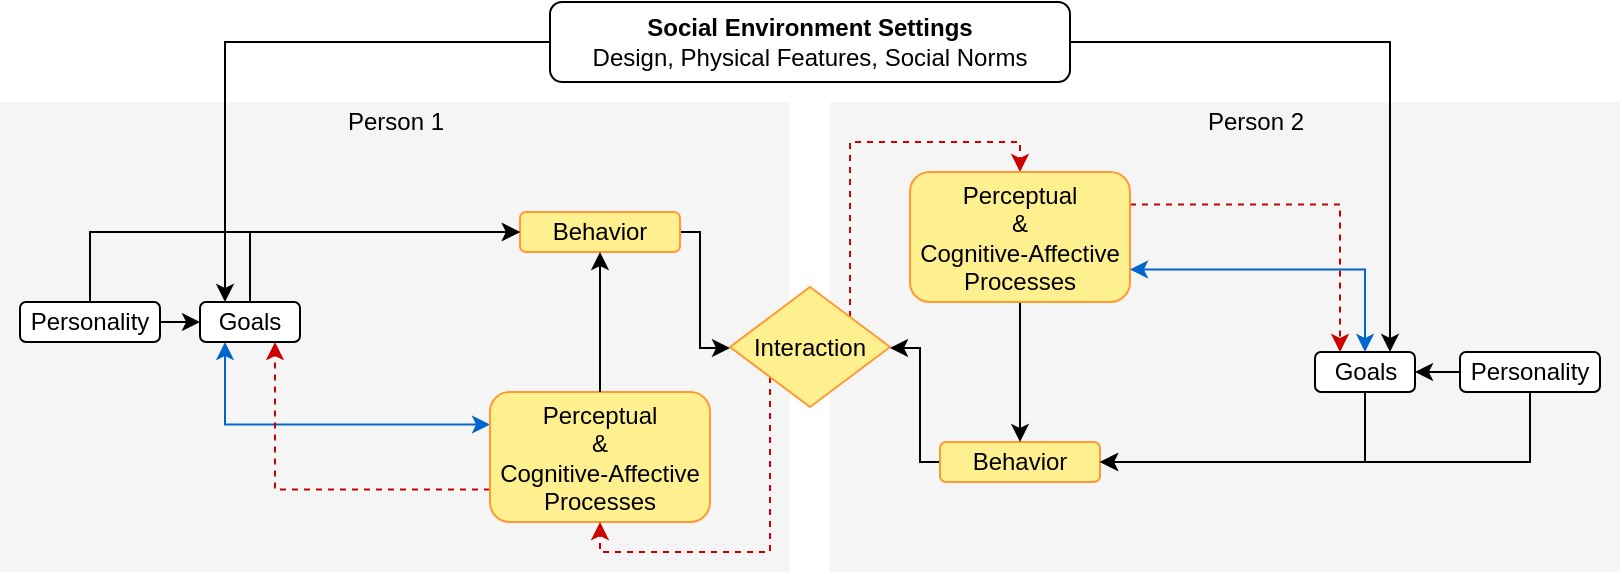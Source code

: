<mxfile version="19.0.3" type="device"><diagram id="a6X-rl45QJ9R6NUDrRio" name="Page-1"><mxGraphModel dx="619" dy="543" grid="1" gridSize="10" guides="1" tooltips="1" connect="1" arrows="1" fold="1" page="1" pageScale="1" pageWidth="850" pageHeight="1100" math="0" shadow="0"><root><mxCell id="0"/><mxCell id="1" parent="0"/><mxCell id="mNdam0frbOgI67uJJMQK-4" value="" style="rounded=0;whiteSpace=wrap;html=1;strokeColor=none;fillColor=#f5f5f5;fontColor=#333333;" parent="1" vertex="1"><mxGeometry x="20" y="90" width="395" height="235" as="geometry"/></mxCell><mxCell id="tw7C9wvikLUtYmvm0rGl-19" value="" style="rounded=0;whiteSpace=wrap;html=1;strokeColor=none;fillColor=#f5f5f5;fontColor=#333333;" parent="1" vertex="1"><mxGeometry x="435" y="90" width="395" height="235" as="geometry"/></mxCell><mxCell id="AbjdMcdDreDqwtzlC0ih-4" style="edgeStyle=orthogonalEdgeStyle;rounded=0;orthogonalLoop=1;jettySize=auto;html=1;exitX=1;exitY=0.5;exitDx=0;exitDy=0;entryX=0;entryY=0.5;entryDx=0;entryDy=0;" parent="1" source="wFxRC3nt2QhF_9jTRvUx-2" target="wFxRC3nt2QhF_9jTRvUx-4" edge="1"><mxGeometry relative="1" as="geometry"><Array as="points"><mxPoint x="370" y="155"/><mxPoint x="370" y="213"/><mxPoint x="385" y="213"/></Array></mxGeometry></mxCell><mxCell id="wFxRC3nt2QhF_9jTRvUx-2" value="Behavior" style="rounded=1;whiteSpace=wrap;html=1;strokeColor=#FF9933;fillColor=#FFF08F;" parent="1" vertex="1"><mxGeometry x="280" y="145" width="80" height="20" as="geometry"/></mxCell><mxCell id="wFxRC3nt2QhF_9jTRvUx-26" style="edgeStyle=orthogonalEdgeStyle;rounded=0;orthogonalLoop=1;jettySize=auto;html=1;exitX=0;exitY=0.25;exitDx=0;exitDy=0;entryX=0.25;entryY=1;entryDx=0;entryDy=0;startArrow=classic;startFill=1;strokeColor=#0066CC;" parent="1" source="wFxRC3nt2QhF_9jTRvUx-3" target="wFxRC3nt2QhF_9jTRvUx-17" edge="1"><mxGeometry relative="1" as="geometry"/></mxCell><mxCell id="wFxRC3nt2QhF_9jTRvUx-37" style="edgeStyle=orthogonalEdgeStyle;rounded=0;orthogonalLoop=1;jettySize=auto;html=1;exitX=0;exitY=0.75;exitDx=0;exitDy=0;entryX=0.75;entryY=1;entryDx=0;entryDy=0;dashed=1;startArrow=none;startFill=0;strokeColor=#CC0000;" parent="1" source="wFxRC3nt2QhF_9jTRvUx-3" target="wFxRC3nt2QhF_9jTRvUx-17" edge="1"><mxGeometry relative="1" as="geometry"/></mxCell><mxCell id="wFxRC3nt2QhF_9jTRvUx-3" value="&lt;div&gt;Perceptual &lt;br&gt;&lt;/div&gt;&lt;div&gt;&amp;amp;&lt;/div&gt;&lt;div&gt;Cognitive-Affective Processes&lt;br&gt;&lt;/div&gt;" style="rounded=1;whiteSpace=wrap;html=1;strokeColor=#FF9933;fillColor=#FFF08F;" parent="1" vertex="1"><mxGeometry x="265" y="235" width="110" height="65" as="geometry"/></mxCell><mxCell id="wFxRC3nt2QhF_9jTRvUx-35" style="edgeStyle=orthogonalEdgeStyle;rounded=0;orthogonalLoop=1;jettySize=auto;html=1;exitX=0;exitY=1;exitDx=0;exitDy=0;entryX=0.5;entryY=1;entryDx=0;entryDy=0;dashed=1;startArrow=none;startFill=0;strokeColor=#CC0000;" parent="1" source="wFxRC3nt2QhF_9jTRvUx-4" target="wFxRC3nt2QhF_9jTRvUx-3" edge="1"><mxGeometry relative="1" as="geometry"><Array as="points"><mxPoint x="405" y="315"/><mxPoint x="320" y="315"/></Array><mxPoint x="405" y="230" as="sourcePoint"/></mxGeometry></mxCell><mxCell id="wFxRC3nt2QhF_9jTRvUx-117" style="edgeStyle=orthogonalEdgeStyle;rounded=0;orthogonalLoop=1;jettySize=auto;html=1;exitX=1;exitY=0;exitDx=0;exitDy=0;dashed=1;startArrow=none;startFill=0;strokeColor=#CC0000;entryX=0.5;entryY=0;entryDx=0;entryDy=0;" parent="1" target="wFxRC3nt2QhF_9jTRvUx-7" edge="1" source="wFxRC3nt2QhF_9jTRvUx-4"><mxGeometry relative="1" as="geometry"><Array as="points"><mxPoint x="445" y="110"/><mxPoint x="530" y="110"/></Array><mxPoint x="620" y="-9.97" as="targetPoint"/><mxPoint x="445" y="185" as="sourcePoint"/></mxGeometry></mxCell><mxCell id="wFxRC3nt2QhF_9jTRvUx-4" value="Interaction" style="rhombus;whiteSpace=wrap;html=1;strokeColor=#FF9933;fillColor=#FFF08F;" parent="1" vertex="1"><mxGeometry x="385" y="182.5" width="80" height="60" as="geometry"/></mxCell><mxCell id="AbjdMcdDreDqwtzlC0ih-3" style="edgeStyle=orthogonalEdgeStyle;rounded=0;orthogonalLoop=1;jettySize=auto;html=1;entryX=1;entryY=0.5;entryDx=0;entryDy=0;exitX=0;exitY=0.5;exitDx=0;exitDy=0;" parent="1" source="wFxRC3nt2QhF_9jTRvUx-6" target="wFxRC3nt2QhF_9jTRvUx-4" edge="1"><mxGeometry relative="1" as="geometry"><Array as="points"><mxPoint x="480" y="270"/><mxPoint x="480" y="213"/><mxPoint x="465" y="213"/></Array><mxPoint x="460" y="380" as="sourcePoint"/></mxGeometry></mxCell><mxCell id="wFxRC3nt2QhF_9jTRvUx-6" value="Behavior" style="rounded=1;whiteSpace=wrap;html=1;strokeColor=#FF9933;fillColor=#FFF08F;" parent="1" vertex="1"><mxGeometry x="490" y="260" width="80" height="20" as="geometry"/></mxCell><mxCell id="wFxRC3nt2QhF_9jTRvUx-15" style="edgeStyle=orthogonalEdgeStyle;rounded=0;orthogonalLoop=1;jettySize=auto;html=1;exitX=0.5;exitY=1;exitDx=0;exitDy=0;entryX=0.5;entryY=0;entryDx=0;entryDy=0;" parent="1" source="wFxRC3nt2QhF_9jTRvUx-7" target="wFxRC3nt2QhF_9jTRvUx-6" edge="1"><mxGeometry relative="1" as="geometry"/></mxCell><mxCell id="wFxRC3nt2QhF_9jTRvUx-119" style="edgeStyle=orthogonalEdgeStyle;rounded=0;orthogonalLoop=1;jettySize=auto;html=1;exitX=1;exitY=0.25;exitDx=0;exitDy=0;entryX=0.25;entryY=0;entryDx=0;entryDy=0;dashed=1;startArrow=none;startFill=0;strokeColor=#CC0000;" parent="1" source="wFxRC3nt2QhF_9jTRvUx-7" target="wFxRC3nt2QhF_9jTRvUx-91" edge="1"><mxGeometry relative="1" as="geometry"/></mxCell><mxCell id="wFxRC3nt2QhF_9jTRvUx-7" value="&lt;div&gt;Perceptual&lt;/div&gt;&lt;div&gt;&amp;amp;&lt;/div&gt;&lt;div&gt;Cognitive-Affective Processes&lt;br&gt;&lt;/div&gt;" style="rounded=1;whiteSpace=wrap;html=1;strokeColor=#FF9933;fillColor=#FFF08F;" parent="1" vertex="1"><mxGeometry x="475" y="125" width="110" height="65" as="geometry"/></mxCell><mxCell id="wFxRC3nt2QhF_9jTRvUx-18" style="edgeStyle=orthogonalEdgeStyle;rounded=0;orthogonalLoop=1;jettySize=auto;html=1;exitX=1;exitY=0.5;exitDx=0;exitDy=0;entryX=0;entryY=0.5;entryDx=0;entryDy=0;" parent="1" source="wFxRC3nt2QhF_9jTRvUx-16" target="wFxRC3nt2QhF_9jTRvUx-17" edge="1"><mxGeometry relative="1" as="geometry"/></mxCell><mxCell id="AbjdMcdDreDqwtzlC0ih-1" style="edgeStyle=orthogonalEdgeStyle;rounded=0;orthogonalLoop=1;jettySize=auto;html=1;exitX=0.5;exitY=0;exitDx=0;exitDy=0;entryX=0;entryY=0.5;entryDx=0;entryDy=0;" parent="1" source="wFxRC3nt2QhF_9jTRvUx-16" target="wFxRC3nt2QhF_9jTRvUx-2" edge="1"><mxGeometry relative="1" as="geometry"><Array as="points"><mxPoint x="65" y="155"/></Array></mxGeometry></mxCell><mxCell id="wFxRC3nt2QhF_9jTRvUx-16" value="&lt;div&gt;&lt;span style=&quot;background-color: initial;&quot;&gt;Personality&lt;/span&gt;&lt;br&gt;&lt;/div&gt;" style="rounded=1;whiteSpace=wrap;html=1;" parent="1" vertex="1"><mxGeometry x="30" y="190" width="70" height="20" as="geometry"/></mxCell><mxCell id="tw7C9wvikLUtYmvm0rGl-1" style="edgeStyle=orthogonalEdgeStyle;rounded=0;orthogonalLoop=1;jettySize=auto;html=1;exitX=0.5;exitY=0;exitDx=0;exitDy=0;entryX=0;entryY=0.5;entryDx=0;entryDy=0;" parent="1" source="wFxRC3nt2QhF_9jTRvUx-17" target="wFxRC3nt2QhF_9jTRvUx-2" edge="1"><mxGeometry relative="1" as="geometry"/></mxCell><mxCell id="wFxRC3nt2QhF_9jTRvUx-17" value="&lt;div&gt;Goals&lt;/div&gt;" style="rounded=1;whiteSpace=wrap;html=1;" parent="1" vertex="1"><mxGeometry x="120" y="190" width="50" height="20" as="geometry"/></mxCell><mxCell id="WEo4EME5Cp3Kx7-VXbGX-1" style="edgeStyle=orthogonalEdgeStyle;rounded=0;orthogonalLoop=1;jettySize=auto;html=1;exitX=0;exitY=0.5;exitDx=0;exitDy=0;entryX=0.25;entryY=0;entryDx=0;entryDy=0;" edge="1" parent="1" source="wFxRC3nt2QhF_9jTRvUx-19" target="wFxRC3nt2QhF_9jTRvUx-17"><mxGeometry relative="1" as="geometry"/></mxCell><mxCell id="WEo4EME5Cp3Kx7-VXbGX-2" style="edgeStyle=orthogonalEdgeStyle;rounded=0;orthogonalLoop=1;jettySize=auto;html=1;exitX=1;exitY=0.5;exitDx=0;exitDy=0;entryX=0.75;entryY=0;entryDx=0;entryDy=0;" edge="1" parent="1" source="wFxRC3nt2QhF_9jTRvUx-19" target="wFxRC3nt2QhF_9jTRvUx-91"><mxGeometry relative="1" as="geometry"/></mxCell><mxCell id="wFxRC3nt2QhF_9jTRvUx-19" value="&lt;b&gt;Social Environment&amp;nbsp;&lt;span style=&quot;background-color: initial;&quot;&gt;Settings&lt;/span&gt;&lt;/b&gt;&lt;br&gt;&lt;div&gt;Design, Physical Features, Social Norms&lt;br&gt;&lt;/div&gt;" style="rounded=1;whiteSpace=wrap;html=1;" parent="1" vertex="1"><mxGeometry x="295" y="40" width="260" height="40" as="geometry"/></mxCell><mxCell id="wFxRC3nt2QhF_9jTRvUx-40" style="edgeStyle=orthogonalEdgeStyle;rounded=0;orthogonalLoop=1;jettySize=auto;html=1;exitX=0.5;exitY=0;exitDx=0;exitDy=0;entryX=0.5;entryY=1;entryDx=0;entryDy=0;" parent="1" source="wFxRC3nt2QhF_9jTRvUx-3" target="wFxRC3nt2QhF_9jTRvUx-2" edge="1"><mxGeometry relative="1" as="geometry"><mxPoint x="580" y="300.03" as="sourcePoint"/><mxPoint x="440" y="300.03" as="targetPoint"/><Array as="points"/></mxGeometry></mxCell><mxCell id="wFxRC3nt2QhF_9jTRvUx-100" style="edgeStyle=orthogonalEdgeStyle;rounded=0;orthogonalLoop=1;jettySize=auto;html=1;exitX=0.5;exitY=1;exitDx=0;exitDy=0;entryX=1;entryY=0.5;entryDx=0;entryDy=0;startArrow=none;startFill=0;strokeColor=#000000;" parent="1" source="wFxRC3nt2QhF_9jTRvUx-90" target="wFxRC3nt2QhF_9jTRvUx-6" edge="1"><mxGeometry relative="1" as="geometry"><Array as="points"><mxPoint x="785" y="270"/></Array></mxGeometry></mxCell><mxCell id="tw7C9wvikLUtYmvm0rGl-11" style="edgeStyle=orthogonalEdgeStyle;rounded=0;orthogonalLoop=1;jettySize=auto;html=1;exitX=0;exitY=0.5;exitDx=0;exitDy=0;entryX=1;entryY=0.5;entryDx=0;entryDy=0;fontSize=12;" parent="1" source="wFxRC3nt2QhF_9jTRvUx-90" target="wFxRC3nt2QhF_9jTRvUx-91" edge="1"><mxGeometry relative="1" as="geometry"/></mxCell><mxCell id="wFxRC3nt2QhF_9jTRvUx-90" value="&lt;div&gt;&lt;span style=&quot;background-color: initial;&quot;&gt;Personality&lt;/span&gt;&lt;br&gt;&lt;/div&gt;" style="rounded=1;whiteSpace=wrap;html=1;" parent="1" vertex="1"><mxGeometry x="750" y="215" width="70" height="20" as="geometry"/></mxCell><mxCell id="wFxRC3nt2QhF_9jTRvUx-98" style="edgeStyle=orthogonalEdgeStyle;rounded=0;orthogonalLoop=1;jettySize=auto;html=1;exitX=0.5;exitY=1;exitDx=0;exitDy=0;entryX=1;entryY=0.5;entryDx=0;entryDy=0;startArrow=none;startFill=0;strokeColor=#000000;" parent="1" source="wFxRC3nt2QhF_9jTRvUx-91" target="wFxRC3nt2QhF_9jTRvUx-6" edge="1"><mxGeometry relative="1" as="geometry"/></mxCell><mxCell id="wFxRC3nt2QhF_9jTRvUx-108" style="edgeStyle=orthogonalEdgeStyle;rounded=0;orthogonalLoop=1;jettySize=auto;html=1;exitX=0.5;exitY=0;exitDx=0;exitDy=0;entryX=1;entryY=0.75;entryDx=0;entryDy=0;startArrow=classic;startFill=1;strokeColor=#0066CC;" parent="1" source="wFxRC3nt2QhF_9jTRvUx-91" target="wFxRC3nt2QhF_9jTRvUx-7" edge="1"><mxGeometry relative="1" as="geometry"/></mxCell><mxCell id="wFxRC3nt2QhF_9jTRvUx-91" value="&lt;div&gt;Goals&lt;/div&gt;" style="rounded=1;whiteSpace=wrap;html=1;" parent="1" vertex="1"><mxGeometry x="677.5" y="215" width="50" height="20" as="geometry"/></mxCell><mxCell id="wFxRC3nt2QhF_9jTRvUx-126" value="&lt;span style=&quot;font-size: 12px;&quot;&gt;Person 1&lt;/span&gt;" style="text;html=1;strokeColor=none;fillColor=none;align=center;verticalAlign=middle;whiteSpace=wrap;rounded=0;fontSize=12;fontStyle=0" parent="1" vertex="1"><mxGeometry x="177.5" y="90" width="80" height="20" as="geometry"/></mxCell><mxCell id="wFxRC3nt2QhF_9jTRvUx-127" value="&lt;span style=&quot;font-size: 12px;&quot;&gt;Person 2&lt;/span&gt;" style="text;html=1;strokeColor=none;fillColor=none;align=center;verticalAlign=middle;whiteSpace=wrap;rounded=0;fontSize=12;fontStyle=0" parent="1" vertex="1"><mxGeometry x="607.5" y="90" width="80" height="20" as="geometry"/></mxCell></root></mxGraphModel></diagram></mxfile>